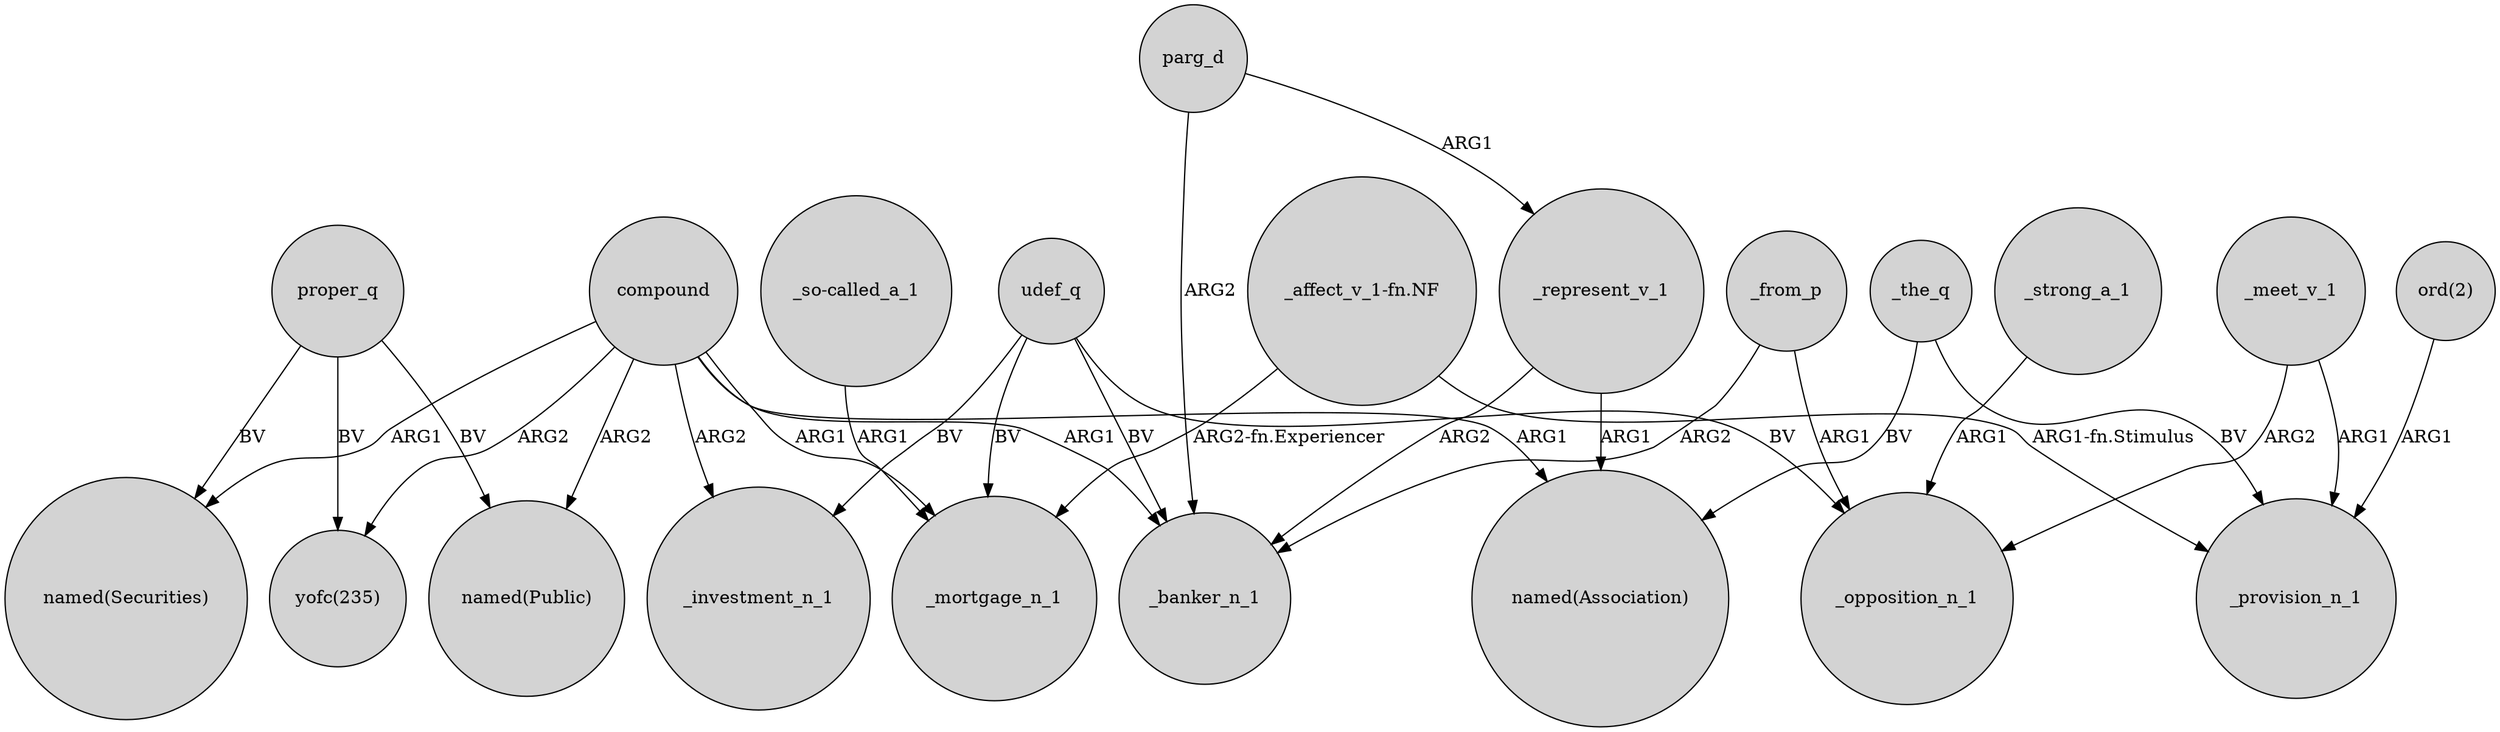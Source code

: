 digraph {
	node [shape=circle style=filled]
	udef_q -> _mortgage_n_1 [label=BV]
	_meet_v_1 -> _opposition_n_1 [label=ARG2]
	compound -> "yofc(235)" [label=ARG2]
	_represent_v_1 -> "named(Association)" [label=ARG1]
	compound -> _investment_n_1 [label=ARG2]
	_from_p -> _opposition_n_1 [label=ARG1]
	"_so-called_a_1" -> _mortgage_n_1 [label=ARG1]
	_represent_v_1 -> _banker_n_1 [label=ARG2]
	parg_d -> _banker_n_1 [label=ARG2]
	compound -> _mortgage_n_1 [label=ARG1]
	udef_q -> _banker_n_1 [label=BV]
	proper_q -> "named(Public)" [label=BV]
	_strong_a_1 -> _opposition_n_1 [label=ARG1]
	"_affect_v_1-fn.NF" -> _provision_n_1 [label="ARG1-fn.Stimulus"]
	_the_q -> _provision_n_1 [label=BV]
	proper_q -> "named(Securities)" [label=BV]
	compound -> _banker_n_1 [label=ARG1]
	_meet_v_1 -> _provision_n_1 [label=ARG1]
	proper_q -> "yofc(235)" [label=BV]
	udef_q -> _investment_n_1 [label=BV]
	parg_d -> _represent_v_1 [label=ARG1]
	_the_q -> "named(Association)" [label=BV]
	compound -> "named(Association)" [label=ARG1]
	"_affect_v_1-fn.NF" -> _mortgage_n_1 [label="ARG2-fn.Experiencer"]
	compound -> "named(Public)" [label=ARG2]
	udef_q -> _opposition_n_1 [label=BV]
	compound -> "named(Securities)" [label=ARG1]
	"ord(2)" -> _provision_n_1 [label=ARG1]
	_from_p -> _banker_n_1 [label=ARG2]
}
